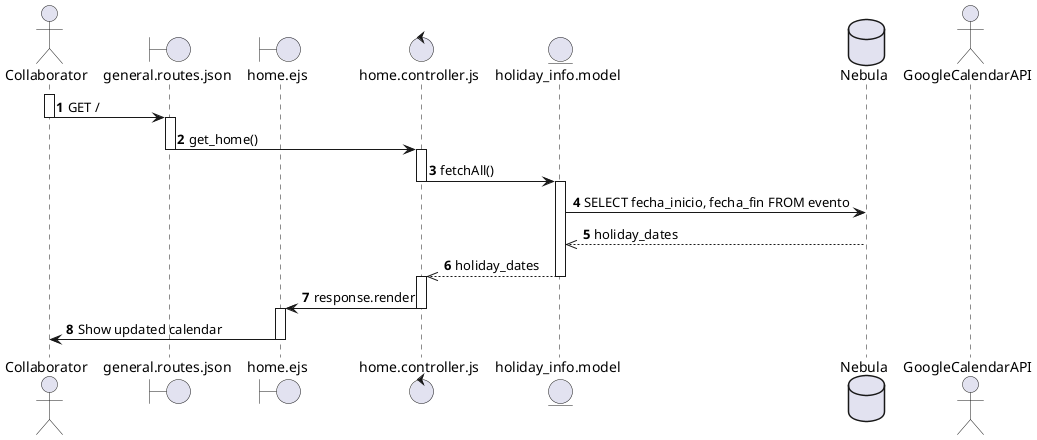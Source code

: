 @startuml REQ_7
autonumber
actor Collaborator as C 
boundary general.routes.json as Route
boundary home.ejs as home
control home.controller.js as HController
entity holiday_info.model as HModel
database Nebula as db
actor GoogleCalendarAPI as GoogleAPI

' --- Consultar días feriados desde la BD ---
activate C
C -> Route : GET /
deactivate C 

activate Route
Route -> HController : get_home()
deactivate Route

activate HController
HController -> HModel : fetchAll()
deactivate HController

activate HModel 
HModel -> db : SELECT fecha_inicio, fecha_fin FROM evento
db -->> HModel : holiday_dates
HModel -->> HController : holiday_dates
deactivate HModel

activate HController
HController -> home : response.render
deactivate HController

' --- Mostrar datos en Google Calendar (Frontend) ---
activate home
home -> C : Show updated calendar
deactivate home

@enduml
